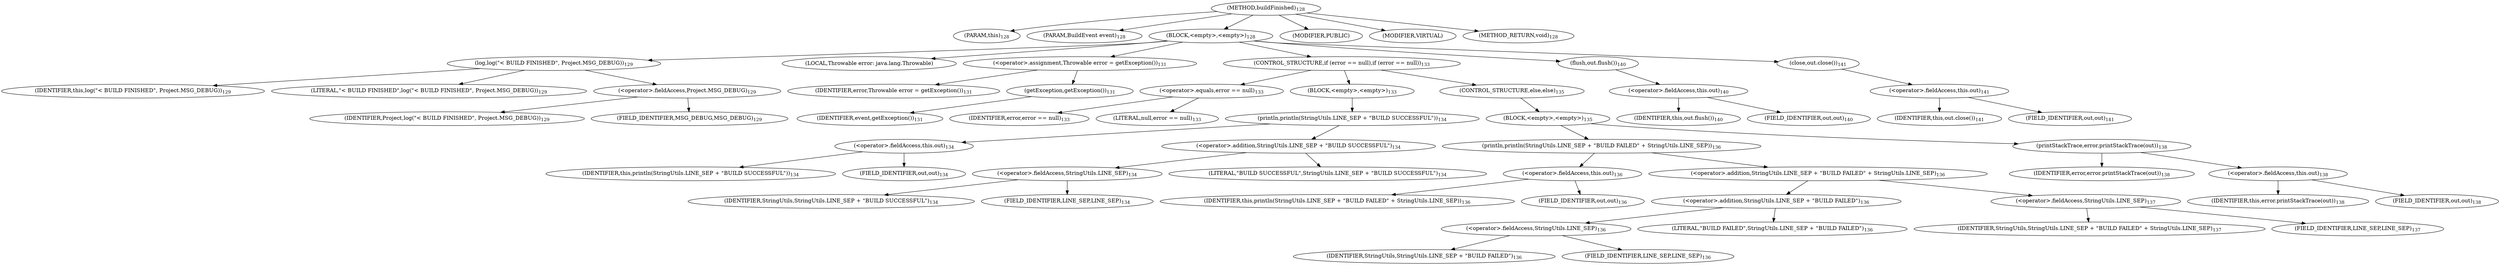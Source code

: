 digraph "buildFinished" {  
"146" [label = <(METHOD,buildFinished)<SUB>128</SUB>> ]
"6" [label = <(PARAM,this)<SUB>128</SUB>> ]
"147" [label = <(PARAM,BuildEvent event)<SUB>128</SUB>> ]
"148" [label = <(BLOCK,&lt;empty&gt;,&lt;empty&gt;)<SUB>128</SUB>> ]
"149" [label = <(log,log(&quot;&lt; BUILD FINISHED&quot;, Project.MSG_DEBUG))<SUB>129</SUB>> ]
"5" [label = <(IDENTIFIER,this,log(&quot;&lt; BUILD FINISHED&quot;, Project.MSG_DEBUG))<SUB>129</SUB>> ]
"150" [label = <(LITERAL,&quot;&lt; BUILD FINISHED&quot;,log(&quot;&lt; BUILD FINISHED&quot;, Project.MSG_DEBUG))<SUB>129</SUB>> ]
"151" [label = <(&lt;operator&gt;.fieldAccess,Project.MSG_DEBUG)<SUB>129</SUB>> ]
"152" [label = <(IDENTIFIER,Project,log(&quot;&lt; BUILD FINISHED&quot;, Project.MSG_DEBUG))<SUB>129</SUB>> ]
"153" [label = <(FIELD_IDENTIFIER,MSG_DEBUG,MSG_DEBUG)<SUB>129</SUB>> ]
"154" [label = <(LOCAL,Throwable error: java.lang.Throwable)> ]
"155" [label = <(&lt;operator&gt;.assignment,Throwable error = getException())<SUB>131</SUB>> ]
"156" [label = <(IDENTIFIER,error,Throwable error = getException())<SUB>131</SUB>> ]
"157" [label = <(getException,getException())<SUB>131</SUB>> ]
"158" [label = <(IDENTIFIER,event,getException())<SUB>131</SUB>> ]
"159" [label = <(CONTROL_STRUCTURE,if (error == null),if (error == null))<SUB>133</SUB>> ]
"160" [label = <(&lt;operator&gt;.equals,error == null)<SUB>133</SUB>> ]
"161" [label = <(IDENTIFIER,error,error == null)<SUB>133</SUB>> ]
"162" [label = <(LITERAL,null,error == null)<SUB>133</SUB>> ]
"163" [label = <(BLOCK,&lt;empty&gt;,&lt;empty&gt;)<SUB>133</SUB>> ]
"164" [label = <(println,println(StringUtils.LINE_SEP + &quot;BUILD SUCCESSFUL&quot;))<SUB>134</SUB>> ]
"165" [label = <(&lt;operator&gt;.fieldAccess,this.out)<SUB>134</SUB>> ]
"166" [label = <(IDENTIFIER,this,println(StringUtils.LINE_SEP + &quot;BUILD SUCCESSFUL&quot;))<SUB>134</SUB>> ]
"167" [label = <(FIELD_IDENTIFIER,out,out)<SUB>134</SUB>> ]
"168" [label = <(&lt;operator&gt;.addition,StringUtils.LINE_SEP + &quot;BUILD SUCCESSFUL&quot;)<SUB>134</SUB>> ]
"169" [label = <(&lt;operator&gt;.fieldAccess,StringUtils.LINE_SEP)<SUB>134</SUB>> ]
"170" [label = <(IDENTIFIER,StringUtils,StringUtils.LINE_SEP + &quot;BUILD SUCCESSFUL&quot;)<SUB>134</SUB>> ]
"171" [label = <(FIELD_IDENTIFIER,LINE_SEP,LINE_SEP)<SUB>134</SUB>> ]
"172" [label = <(LITERAL,&quot;BUILD SUCCESSFUL&quot;,StringUtils.LINE_SEP + &quot;BUILD SUCCESSFUL&quot;)<SUB>134</SUB>> ]
"173" [label = <(CONTROL_STRUCTURE,else,else)<SUB>135</SUB>> ]
"174" [label = <(BLOCK,&lt;empty&gt;,&lt;empty&gt;)<SUB>135</SUB>> ]
"175" [label = <(println,println(StringUtils.LINE_SEP + &quot;BUILD FAILED&quot; + StringUtils.LINE_SEP))<SUB>136</SUB>> ]
"176" [label = <(&lt;operator&gt;.fieldAccess,this.out)<SUB>136</SUB>> ]
"177" [label = <(IDENTIFIER,this,println(StringUtils.LINE_SEP + &quot;BUILD FAILED&quot; + StringUtils.LINE_SEP))<SUB>136</SUB>> ]
"178" [label = <(FIELD_IDENTIFIER,out,out)<SUB>136</SUB>> ]
"179" [label = <(&lt;operator&gt;.addition,StringUtils.LINE_SEP + &quot;BUILD FAILED&quot; + StringUtils.LINE_SEP)<SUB>136</SUB>> ]
"180" [label = <(&lt;operator&gt;.addition,StringUtils.LINE_SEP + &quot;BUILD FAILED&quot;)<SUB>136</SUB>> ]
"181" [label = <(&lt;operator&gt;.fieldAccess,StringUtils.LINE_SEP)<SUB>136</SUB>> ]
"182" [label = <(IDENTIFIER,StringUtils,StringUtils.LINE_SEP + &quot;BUILD FAILED&quot;)<SUB>136</SUB>> ]
"183" [label = <(FIELD_IDENTIFIER,LINE_SEP,LINE_SEP)<SUB>136</SUB>> ]
"184" [label = <(LITERAL,&quot;BUILD FAILED&quot;,StringUtils.LINE_SEP + &quot;BUILD FAILED&quot;)<SUB>136</SUB>> ]
"185" [label = <(&lt;operator&gt;.fieldAccess,StringUtils.LINE_SEP)<SUB>137</SUB>> ]
"186" [label = <(IDENTIFIER,StringUtils,StringUtils.LINE_SEP + &quot;BUILD FAILED&quot; + StringUtils.LINE_SEP)<SUB>137</SUB>> ]
"187" [label = <(FIELD_IDENTIFIER,LINE_SEP,LINE_SEP)<SUB>137</SUB>> ]
"188" [label = <(printStackTrace,error.printStackTrace(out))<SUB>138</SUB>> ]
"189" [label = <(IDENTIFIER,error,error.printStackTrace(out))<SUB>138</SUB>> ]
"190" [label = <(&lt;operator&gt;.fieldAccess,this.out)<SUB>138</SUB>> ]
"191" [label = <(IDENTIFIER,this,error.printStackTrace(out))<SUB>138</SUB>> ]
"192" [label = <(FIELD_IDENTIFIER,out,out)<SUB>138</SUB>> ]
"193" [label = <(flush,out.flush())<SUB>140</SUB>> ]
"194" [label = <(&lt;operator&gt;.fieldAccess,this.out)<SUB>140</SUB>> ]
"195" [label = <(IDENTIFIER,this,out.flush())<SUB>140</SUB>> ]
"196" [label = <(FIELD_IDENTIFIER,out,out)<SUB>140</SUB>> ]
"197" [label = <(close,out.close())<SUB>141</SUB>> ]
"198" [label = <(&lt;operator&gt;.fieldAccess,this.out)<SUB>141</SUB>> ]
"199" [label = <(IDENTIFIER,this,out.close())<SUB>141</SUB>> ]
"200" [label = <(FIELD_IDENTIFIER,out,out)<SUB>141</SUB>> ]
"201" [label = <(MODIFIER,PUBLIC)> ]
"202" [label = <(MODIFIER,VIRTUAL)> ]
"203" [label = <(METHOD_RETURN,void)<SUB>128</SUB>> ]
  "146" -> "6" 
  "146" -> "147" 
  "146" -> "148" 
  "146" -> "201" 
  "146" -> "202" 
  "146" -> "203" 
  "148" -> "149" 
  "148" -> "154" 
  "148" -> "155" 
  "148" -> "159" 
  "148" -> "193" 
  "148" -> "197" 
  "149" -> "5" 
  "149" -> "150" 
  "149" -> "151" 
  "151" -> "152" 
  "151" -> "153" 
  "155" -> "156" 
  "155" -> "157" 
  "157" -> "158" 
  "159" -> "160" 
  "159" -> "163" 
  "159" -> "173" 
  "160" -> "161" 
  "160" -> "162" 
  "163" -> "164" 
  "164" -> "165" 
  "164" -> "168" 
  "165" -> "166" 
  "165" -> "167" 
  "168" -> "169" 
  "168" -> "172" 
  "169" -> "170" 
  "169" -> "171" 
  "173" -> "174" 
  "174" -> "175" 
  "174" -> "188" 
  "175" -> "176" 
  "175" -> "179" 
  "176" -> "177" 
  "176" -> "178" 
  "179" -> "180" 
  "179" -> "185" 
  "180" -> "181" 
  "180" -> "184" 
  "181" -> "182" 
  "181" -> "183" 
  "185" -> "186" 
  "185" -> "187" 
  "188" -> "189" 
  "188" -> "190" 
  "190" -> "191" 
  "190" -> "192" 
  "193" -> "194" 
  "194" -> "195" 
  "194" -> "196" 
  "197" -> "198" 
  "198" -> "199" 
  "198" -> "200" 
}

